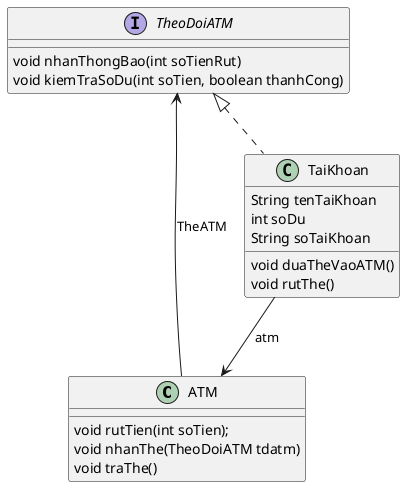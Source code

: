 @startuml
class ATM{
    void rutTien(int soTien);
    void nhanThe(TheoDoiATM tdatm)
    void traThe()
}

interface TheoDoiATM{
    void nhanThongBao(int soTienRut)
    void kiemTraSoDu(int soTien, boolean thanhCong)
}

class TaiKhoan{
    String tenTaiKhoan
    int soDu
    String soTaiKhoan
    void duaTheVaoATM()
    void rutThe()
}
'Observer chứa giao diện và thực thi giao diện'
'Observer chứa subject'
'Subject chứa giao diện'
TheoDoiATM <|.. TaiKhoan
TheoDoiATM <-- ATM : TheATM
TaiKhoan --> ATM : atm
@enduml